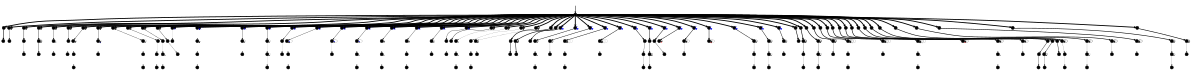 digraph model {
  orientation = portrait;
  graph [ rankdir = "TB", ranksep="0.1", nodesep="0.05", size="8!" ];
  node [ fontname = "Helvetica", fontsize="6.0", shape="point", margin="0.01", height="0.1", width="0.5" ];
  edge [ fontname = "Helvetica", arrowsize=".3", arrowhead="normal", fontsize="6.0", margin="0.05" ];
None [shape=none, style=invis, width=0.1, height=0.1]
None->0
{rank = source; None}
0->1[penwidth="2.0043213737826426",label = "  "];1->2[penwidth="1.1986570869544226",label = "  "];0->3[penwidth="2.0043213737826426",label = "  "];3->3[penwidth="1.2600713879850747",label = "  "];3->4[penwidth="0.5797835966168101",label = "  "];0->5[penwidth="2.0043213737826426",label = "  "];5->5[penwidth="1.2600713879850747",label = "  "];5->6[penwidth="0.7323937598229685",label = "  "];6->7[penwidth="0.25527250510330607",label = "  "];0->8[penwidth="2.0043213737826426",label = "  "];8->8[penwidth="1.2600713879850747",label = "  "];8->9[penwidth="0.7323937598229685",label = "  "];9->9[penwidth="0.6627578316815741",label = "  "];9->10[penwidth="0.6627578316815741",label = "  "];0->11[penwidth="2.0043213737826426",label = "  "];11->11[penwidth="1.2600713879850747",label = "  "];11->12[penwidth="0.5563025007672873",label = "  "];12->12[penwidth="0.07918124604762482",label = "  "];12->13[penwidth="0.07918124604762482",label = "  "];0->14[penwidth="2.0043213737826426",label = "  "];14->14[penwidth="1.2600713879850747",label = "  "];14->15[penwidth="0.5563025007672873",label = "  "];15->16[penwidth="0.07918124604762482",label = "  "];0->17[penwidth="2.0043213737826426",label = "  "];17->17[penwidth="1.2600713879850747",label = "  "];17->18[penwidth="0.5563025007672873",label = "  "];18->18[penwidth="0.2041199826559248",label = "  "];18->18[penwidth="0.07918124604762482",label = "  "];18->19[penwidth="0.07918124604762482",label = "  "];19->20[penwidth="0.07918124604762482",label = "  "];0->21[penwidth="2.0043213737826426",label = "  "];21->21[penwidth="1.2600713879850747",label = "  "];21->22[penwidth="0.5563025007672873",label = "  "];22->22[penwidth="0.2041199826559248",label = "  "];22->22[penwidth="0.07918124604762482",label = "  "];22->22[style=dotted, color=blue,penwidth="0.07918124604762482",label = "  "];22->22[penwidth="0.07918124604762482",label = "  "];22->23[penwidth="0.07918124604762482",label = "  "];0->24[penwidth="2.0043213737826426",label = "  "];24->24[penwidth="1.2600713879850747",label = "  "];24->25[penwidth="0.5563025007672873",label = "  "];25->25[penwidth="0.2041199826559248",label = "  "];25->26[penwidth="0.07918124604762482",label = "  "];26->27[penwidth="0.07918124604762482",label = "  "];0->28[penwidth="2.0043213737826426",label = "  "];28->28[penwidth="1.2600713879850747",label = "  "];28->29[penwidth="0.5563025007672873",label = "  "];29->30[penwidth="0.146128035678238",label = "  "];30->31[penwidth="0.07918124604762482",label = "  "];0->32[penwidth="2.0043213737826426",label = "  "];32->32[penwidth="1.2600713879850747",label = "  "];32->33[penwidth="0.5563025007672873",label = "  "];33->34[penwidth="0.146128035678238",label = "  "];34->34[penwidth="0.07918124604762482",label = "  "];34->35[penwidth="0.07918124604762482",label = "  "];0->36[penwidth="2.0043213737826426",label = "  "];36->36[penwidth="1.2600713879850747",label = "  "];36->37[penwidth="0.5563025007672873",label = "  "];37->38[penwidth="0.3424226808222063",label = "  "];0->39[penwidth="2.0043213737826426",label = "  "];39->39[penwidth="1.2600713879850747",label = "  "];39->39[style=dotted, color=blue,penwidth="0.146128035678238",label = "  "];39->40[penwidth="0.146128035678238",label = "  "];0->41[penwidth="2.0043213737826426",label = "  "];41->41[penwidth="1.2600713879850747",label = "  "];41->41[style=dotted, color=blue,penwidth="0.5797835966168101",label = "  "];41->41[penwidth="0.07918124604762482",label = "  "];41->41[style=dotted, color=blue,penwidth="0.07918124604762482",label = "  "];41->42[penwidth="0.07918124604762482",label = "  "];42->42[penwidth="0.07918124604762482",label = "  "];42->42[penwidth="0.07918124604762482",label = "  "];42->42[penwidth="0.07918124604762482",label = "  "];42->43[penwidth="0.07918124604762482",label = "  "];43->44[penwidth="0.07918124604762482",label = "  "];0->45[penwidth="2.0043213737826426",label = "  "];45->45[penwidth="1.2600713879850747",label = "  "];45->45[style=dotted, color=blue,penwidth="0.5797835966168101",label = "  "];45->46[penwidth="0.5563025007672873",label = "  "];46->46[penwidth="0.2041199826559248",label = "  "];46->47[penwidth="0.07918124604762482",label = "  "];0->48[penwidth="2.0043213737826426",label = "  "];48->48[penwidth="1.2600713879850747",label = "  "];48->48[style=dotted, color=blue,penwidth="0.5797835966168101",label = "  "];48->49[penwidth="0.5563025007672873",label = "  "];49->49[penwidth="0.2041199826559248",label = "  "];49->50[penwidth="0.146128035678238",label = "  "];50->50[penwidth="0.146128035678238",label = "  "];50->51[penwidth="0.146128035678238",label = "  "];0->52[penwidth="2.0043213737826426",label = "  "];52->52[penwidth="1.2600713879850747",label = "  "];52->52[style=dotted, color=blue,penwidth="0.5797835966168101",label = "  "];52->53[penwidth="0.5563025007672873",label = "  "];53->54[penwidth="0.146128035678238",label = "  "];0->55[penwidth="2.0043213737826426",label = "  "];55->55[penwidth="1.2600713879850747",label = "  "];55->55[style=dotted, color=blue,penwidth="0.5797835966168101",label = "  "];55->56[penwidth="0.5563025007672873",label = "  "];56->56[style=dotted, color=blue,penwidth="0.25527250510330607",label = "  "];56->56[penwidth="0.25527250510330607",label = "  "];56->56[penwidth="0.07918124604762482",label = "  "];56->56[penwidth="0.07918124604762482",label = "  "];56->57[penwidth="0.07918124604762482",label = "  "];57->58[penwidth="0.07918124604762482",label = "  "];0->59[penwidth="2.0043213737826426",label = "  "];59->59[penwidth="1.2600713879850747",label = "  "];59->59[style=dotted, color=blue,penwidth="0.5797835966168101",label = "  "];59->60[penwidth="0.5563025007672873",label = "  "];60->60[style=dotted, color=blue,penwidth="0.25527250510330607",label = "  "];60->60[penwidth="0.25527250510330607",label = "  "];60->61[penwidth="0.146128035678238",label = "  "];0->62[penwidth="2.0043213737826426",label = "  "];62->62[penwidth="1.2600713879850747",label = "  "];62->62[style=dotted, color=blue,penwidth="0.5797835966168101",label = "  "];62->63[penwidth="0.5563025007672873",label = "  "];63->63[style=dotted, color=blue,penwidth="0.25527250510330607",label = "  "];63->63[penwidth="0.25527250510330607",label = "  "];63->64[penwidth="0.07918124604762482",label = "  "];64->64[penwidth="0.07918124604762482",label = "  "];64->65[penwidth="0.07918124604762482",label = "  "];0->66[penwidth="2.0043213737826426",label = "  "];66->66[penwidth="1.2600713879850747",label = "  "];66->66[style=dotted, color=blue,penwidth="0.5797835966168101",label = "  "];66->67[penwidth="0.5563025007672873",label = "  "];67->67[penwidth="0.2041199826559248",label = "  "];67->67[penwidth="0.07918124604762482",label = "  "];67->68[penwidth="0.07918124604762482",label = "  "];68->68[penwidth="0.07918124604762482",label = "  "];68->69[penwidth="0.07918124604762482",label = "  "];0->70[penwidth="2.0043213737826426",label = "  "];70->70[penwidth="1.2600713879850747",label = "  "];70->70[style=dotted, color=blue,penwidth="0.5797835966168101",label = "  "];70->71[penwidth="0.5563025007672873",label = "  "];71->71[penwidth="0.2041199826559248",label = "  "];71->71[penwidth="0.07918124604762482",label = "  "];71->72[penwidth="0.07918124604762482",label = "  "];72->73[penwidth="0.07918124604762482",label = "  "];0->74[penwidth="2.0043213737826426",label = "  "];74->74[penwidth="1.2600713879850747",label = "  "];74->74[style=dotted, color=blue,penwidth="0.5797835966168101",label = "  "];74->75[penwidth="0.5563025007672873",label = "  "];75->75[penwidth="0.2041199826559248",label = "  "];75->76[penwidth="0.07918124604762482",label = "  "];0->77[penwidth="2.0043213737826426",label = "  "];77->77[penwidth="1.2600713879850747",label = "  "];77->77[style=dotted, color=blue,penwidth="0.5797835966168101",label = "  "];77->78[penwidth="0.5563025007672873",label = "  "];78->79[penwidth="0.07918124604762482",label = "  "];0->80[penwidth="2.0043213737826426",label = "  "];80->80[penwidth="1.2600713879850747",label = "  "];80->81[penwidth="0.6627578316815741",label = "  "];0->82[penwidth="2.0043213737826426",label = "  "];82->82[penwidth="1.2600713879850747",label = "  "];82->83[penwidth="0.2041199826559248",label = "  "];83->83[penwidth="0.07918124604762482",label = "  "];83->84[penwidth="0.07918124604762482",label = "  "];84->84[penwidth="0.07918124604762482",label = "  "];84->85[penwidth="0.07918124604762482",label = "  "];0->86[penwidth="2.0043213737826426",label = "  "];86->86[penwidth="1.2600713879850747",label = "  "];86->87[penwidth="0.2041199826559248",label = "  "];87->88[penwidth="0.07918124604762482",label = "  "];88->89[penwidth="0.07918124604762482",label = "  "];0->90[penwidth="2.0043213737826426",label = "  "];90->90[penwidth="1.2600713879850747",label = "  "];90->91[penwidth="0.2041199826559248",label = "  "];91->91[penwidth="0.07918124604762482",label = "  "];91->91[penwidth="0.07918124604762482",label = "  "];91->91[penwidth="0.07918124604762482",label = "  "];91->92[penwidth="0.07918124604762482",label = "  "];0->93[penwidth="2.0043213737826426",label = "  "];93->94[penwidth="1.250420002308894",label = "  "];94->95[penwidth="0.8920946026904804",label = "  "];0->96[penwidth="2.0043213737826426",label = "  "];96->97[penwidth="1.250420002308894",label = "  "];97->97[penwidth="1.0413926851582251",label = "  "];97->98[penwidth="1.0413926851582251",label = "  "];0->99[penwidth="2.0043213737826426",label = "  "];99->99[style=dotted, color=blue,penwidth="1.2405492482825997",label = "  "];99->100[penwidth="0.9912260756924949",label = "  "];0->101[penwidth="2.0043213737826426",label = "  "];101->101[style=dotted, color=blue,penwidth="1.2405492482825997",label = "  "];101->102[penwidth="0.9344984512435677",label = "  "];102->102[penwidth="0.38021124171160603",label = "  "];102->103[penwidth="0.07918124604762482",label = "  "];103->103[penwidth="0.07918124604762482",label = "  "];103->104[penwidth="0.07918124604762482",label = "  "];0->105[penwidth="2.0043213737826426",label = "  "];105->105[style=dotted, color=blue,penwidth="1.2405492482825997",label = "  "];105->106[penwidth="0.9344984512435677",label = "  "];106->106[penwidth="0.38021124171160603",label = "  "];106->107[penwidth="0.25527250510330607",label = "  "];0->108[penwidth="2.0043213737826426",label = "  "];108->108[style=dotted, color=blue,penwidth="1.2405492482825997",label = "  "];108->109[penwidth="0.9344984512435677",label = "  "];109->109[penwidth="0.38021124171160603",label = "  "];109->109[penwidth="0.146128035678238",label = "  "];109->109[penwidth="0.146128035678238",label = "  "];109->110[penwidth="0.07918124604762482",label = "  "];110->111[penwidth="0.07918124604762482",label = "  "];0->112[penwidth="2.0043213737826426",label = "  "];112->112[style=dotted, color=blue,penwidth="1.2405492482825997",label = "  "];112->113[penwidth="0.9344984512435677",label = "  "];113->113[penwidth="0.38021124171160603",label = "  "];113->113[penwidth="0.146128035678238",label = "  "];113->113[penwidth="0.146128035678238",label = "  "];113->113[penwidth="0.07918124604762482",label = "  "];113->114[penwidth="0.07918124604762482",label = "  "];0->115[penwidth="2.0043213737826426",label = "  "];115->115[style=dotted, color=blue,penwidth="1.2405492482825997",label = "  "];115->116[penwidth="0.9344984512435677",label = "  "];116->117[penwidth="0.505149978319906",label = "  "];117->118[penwidth="0.3010299956639812",label = "  "];0->119[penwidth="2.0043213737826426",label = "  "];119->119[style=dotted, color=blue,penwidth="1.2405492482825997",label = "  "];119->120[penwidth="0.9344984512435677",label = "  "];120->121[penwidth="0.505149978319906",label = "  "];121->121[penwidth="0.3424226808222063",label = "  "];121->122[penwidth="0.3424226808222063",label = "  "];0->123[penwidth="2.0043213737826426",label = "  "];123->123[style=dotted, color=blue,penwidth="1.2405492482825997",label = "  "];123->124[penwidth="0.9344984512435677",label = "  "];124->125[penwidth="0.47712125471966244",label = "  "];0->126[penwidth="2.0043213737826426",label = "  "];126->126[style=dotted, color=blue,penwidth="1.2405492482825997",label = "  "];126->127[penwidth="0.9344984512435677",label = "  "];127->127[penwidth="0.47712125471966244",label = "  "];127->127[color=red,penwidth="0.07918124604762482",label = "  "];0->128[penwidth="2.0043213737826426",label = "  "];128->128[style=dotted, color=blue,penwidth="1.2405492482825997",label = "  "];128->129[penwidth="0.9344984512435677",label = "  "];129->129[penwidth="0.47712125471966244",label = "  "];129->129[penwidth="0.25527250510330607",label = "  "];129->130[penwidth="0.2041199826559248",label = "  "];0->131[penwidth="2.0043213737826426",label = "  "];131->131[style=dotted, color=blue,penwidth="1.2405492482825997",label = "  "];131->132[penwidth="0.9344984512435677",label = "  "];132->132[penwidth="0.47712125471966244",label = "  "];132->132[penwidth="0.25527250510330607",label = "  "];132->132[penwidth="0.07918124604762482",label = "  "];132->132[color=red,penwidth="0.07918124604762482",label = "  "];0->133[penwidth="2.0043213737826426",label = "  "];133->133[style=dotted, color=blue,penwidth="1.2405492482825997",label = "  "];133->134[penwidth="0.9344984512435677",label = "  "];134->134[penwidth="0.47712125471966244",label = "  "];134->135[penwidth="0.25527250510330607",label = "  "];135->136[penwidth="0.146128035678238",label = "  "];0->137[penwidth="2.0043213737826426",label = "  "];137->137[style=dotted, color=blue,penwidth="1.2405492482825997",label = "  "];137->138[penwidth="0.9344984512435677",label = "  "];138->138[penwidth="0.47712125471966244",label = "  "];138->139[penwidth="0.25527250510330607",label = "  "];139->139[penwidth="0.146128035678238",label = "  "];139->140[penwidth="0.146128035678238",label = "  "];0->141[penwidth="2.0043213737826426",label = "  "];141->141[style=dotted, color=blue,penwidth="1.2405492482825997",label = "  "];141->142[penwidth="0.9344984512435677",label = "  "];142->142[penwidth="0.47712125471966244",label = "  "];142->143[penwidth="0.07918124604762482",label = "  "];0->144[penwidth="2.0043213737826426",label = "  "];144->145[penwidth="1.2304489213782739",label = "  "];0->146[penwidth="2.0043213737826426",label = "  "];146->147[penwidth="1.2966651902615312",label = "  "];147->147[penwidth="0.7481880270062004",label = "  "];147->148[penwidth="0.4471580313422192",label = "  "];148->149[penwidth="0.25527250510330607",label = "  "];0->150[penwidth="2.0043213737826426",label = "  "];150->151[penwidth="1.2966651902615312",label = "  "];151->151[penwidth="0.7481880270062004",label = "  "];151->152[penwidth="0.4471580313422192",label = "  "];152->152[penwidth="0.3010299956639812",label = "  "];152->153[penwidth="0.3010299956639812",label = "  "];0->154[penwidth="2.0043213737826426",label = "  "];154->155[penwidth="1.2966651902615312",label = "  "];155->155[penwidth="0.7481880270062004",label = "  "];155->156[penwidth="0.38021124171160603",label = "  "];0->157[penwidth="2.0043213737826426",label = "  "];157->158[penwidth="1.2966651902615312",label = "  "];158->158[penwidth="0.7481880270062004",label = "  "];158->158[penwidth="0.38021124171160603",label = "  "];158->158[penwidth="0.2041199826559248",label = "  "];158->159[penwidth="0.07918124604762482",label = "  "];159->160[penwidth="0.07918124604762482",label = "  "];0->161[penwidth="2.0043213737826426",label = "  "];161->162[penwidth="1.2966651902615312",label = "  "];162->162[penwidth="0.7481880270062004",label = "  "];162->162[penwidth="0.38021124171160603",label = "  "];162->162[penwidth="0.2041199826559248",label = "  "];162->163[penwidth="0.07918124604762482",label = "  "];0->164[penwidth="2.0043213737826426",label = "  "];164->165[penwidth="1.2966651902615312",label = "  "];165->165[penwidth="0.7481880270062004",label = "  "];165->165[penwidth="0.38021124171160603",label = "  "];165->165[penwidth="0.2041199826559248",label = "  "];165->165[penwidth="0.07918124604762482",label = "  "];165->166[penwidth="0.07918124604762482",label = "  "];166->166[penwidth="0.07918124604762482",label = "  "];166->167[penwidth="0.07918124604762482",label = "  "];0->168[penwidth="2.0043213737826426",label = "  "];168->169[penwidth="1.2966651902615312",label = "  "];169->169[penwidth="0.7481880270062004",label = "  "];169->169[penwidth="0.38021124171160603",label = "  "];169->169[color=red,penwidth="0.07918124604762482",label = "  "];0->170[penwidth="2.0043213737826426",label = "  "];170->171[penwidth="1.2966651902615312",label = "  "];171->171[penwidth="0.7481880270062004",label = "  "];171->171[penwidth="0.38021124171160603",label = "  "];171->172[penwidth="0.07918124604762482",label = "  "];172->172[penwidth="0.07918124604762482",label = "  "];172->173[penwidth="0.07918124604762482",label = "  "];0->174[penwidth="2.0043213737826426",label = "  "];174->175[penwidth="1.2966651902615312",label = "  "];175->175[penwidth="0.7481880270062004",label = "  "];175->175[penwidth="0.38021124171160603",label = "  "];175->176[penwidth="0.146128035678238",label = "  "];0->177[penwidth="2.0043213737826426",label = "  "];177->178[penwidth="1.2966651902615312",label = "  "];178->179[penwidth="0.7634279935629372",label = "  "];179->180[penwidth="0.6020599913279624",label = "  "];0->181[penwidth="2.0043213737826426",label = "  "];181->182[penwidth="1.2966651902615312",label = "  "];182->183[penwidth="0.7634279935629372",label = "  "];183->183[penwidth="0.4471580313422192",label = "  "];183->184[penwidth="0.4471580313422192",label = "  "];0->185[penwidth="2.0043213737826426",label = "  "];185->186[penwidth="1.2966651902615312",label = "  "];186->187[penwidth="0.8450980400142568",label = "  "];0->188[penwidth="2.0043213737826426",label = "  "];188->189[penwidth="1.2966651902615312",label = "  "];189->189[penwidth="0.6434526764861874",label = "  "];189->189[penwidth="0.4471580313422192",label = "  "];189->190[penwidth="0.25527250510330607",label = "  "];190->191[penwidth="0.146128035678238",label = "  "];0->192[penwidth="2.0043213737826426",label = "  "];192->193[penwidth="1.2966651902615312",label = "  "];193->193[penwidth="0.6434526764861874",label = "  "];193->193[penwidth="0.4471580313422192",label = "  "];193->194[penwidth="0.25527250510330607",label = "  "];194->194[penwidth="0.146128035678238",label = "  "];194->195[penwidth="0.146128035678238",label = "  "];0->196[penwidth="2.0043213737826426",label = "  "];196->197[penwidth="1.2966651902615312",label = "  "];197->197[penwidth="0.6434526764861874",label = "  "];197->197[penwidth="0.4471580313422192",label = "  "];197->198[penwidth="0.25527250510330607",label = "  "];0->199[penwidth="2.0043213737826426",label = "  "];199->200[penwidth="1.2966651902615312",label = "  "];200->200[penwidth="0.6434526764861874",label = "  "];200->200[penwidth="0.4471580313422192",label = "  "];200->200[penwidth="0.07918124604762482",label = "  "];200->201[penwidth="0.07918124604762482",label = "  "];0->202[penwidth="2.0043213737826426",label = "  "];202->203[penwidth="1.2966651902615312",label = "  "];203->203[penwidth="0.6434526764861874",label = "  "];203->204[penwidth="0.25527250510330607",label = "  "];204->204[penwidth="0.25527250510330607",label = "  "];204->205[penwidth="0.25527250510330607",label = "  "];0->206[penwidth="2.0043213737826426",label = "  "];206->207[penwidth="1.2966651902615312",label = "  "];207->207[penwidth="0.6434526764861874",label = "  "];207->208[penwidth="0.25527250510330607",label = "  "];}
